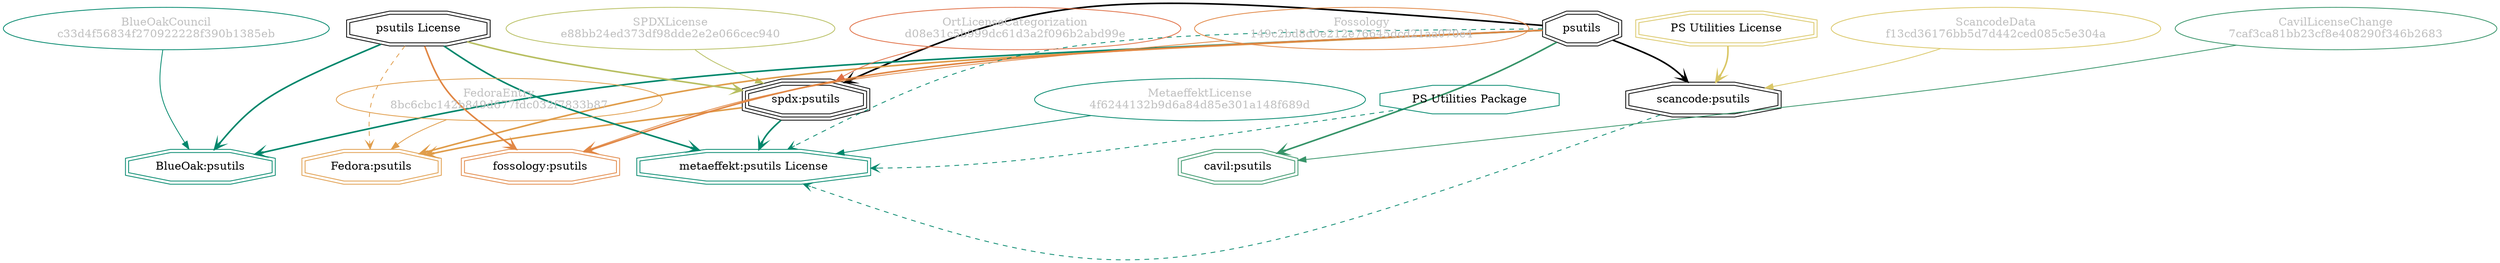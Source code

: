 strict digraph {
    node [shape=box];
    graph [splines=curved];
    4735 [label="SPDXLicense\ne88bb24ed373df98dde2e2e066cec940"
         ,fontcolor=gray
         ,color="#b8bf62"
         ,fillcolor="beige;1"
         ,shape=ellipse];
    4736 [label="spdx:psutils"
         ,shape=tripleoctagon];
    4737 [label=psutils
         ,shape=doubleoctagon];
    4738 [label="psutils License"
         ,shape=doubleoctagon];
    8597 [label="FedoraEntry\n8bc6cbc142b849d677fdc032f7833b87"
         ,fontcolor=gray
         ,color="#e09d4b"
         ,fillcolor="beige;1"
         ,shape=ellipse];
    8598 [label="Fedora:psutils"
         ,color="#e09d4b"
         ,shape=doubleoctagon];
    9175 [label="BlueOakCouncil\nc33d4f56834f270922228f390b1385eb"
         ,fontcolor=gray
         ,color="#00876c"
         ,fillcolor="beige;1"
         ,shape=ellipse];
    9176 [label="BlueOak:psutils"
         ,color="#00876c"
         ,shape=doubleoctagon];
    22488 [label="ScancodeData\nf13cd36176bb5d7d442ced085c5e304a"
          ,fontcolor=gray
          ,color="#dac767"
          ,fillcolor="beige;1"
          ,shape=ellipse];
    22489 [label="scancode:psutils"
          ,shape=doubleoctagon];
    22490 [label="PS Utilities License"
          ,color="#dac767"
          ,shape=doubleoctagon];
    28060 [label="Fossology\n149c2bd8d0e212e76645dcd21aa070e4"
          ,fontcolor=gray
          ,color="#e18745"
          ,fillcolor="beige;1"
          ,shape=ellipse];
    28061 [label="fossology:psutils"
          ,color="#e18745"
          ,shape=doubleoctagon];
    35310 [label="OrtLicenseCategorization\nd08e31c5b999dc61d3a2f096b2abd99e"
          ,fontcolor=gray
          ,color="#e06f45"
          ,fillcolor="beige;1"
          ,shape=ellipse];
    37416 [label="CavilLicenseChange\n7caf3ca81bb23cf8e408290f346b2683"
          ,fontcolor=gray
          ,color="#379469"
          ,fillcolor="beige;1"
          ,shape=ellipse];
    37417 [label="cavil:psutils"
          ,color="#379469"
          ,shape=doubleoctagon];
    47035 [label="MetaeffektLicense\n4f6244132b9d6a84d85e301a148f689d"
          ,fontcolor=gray
          ,color="#00876c"
          ,fillcolor="beige;1"
          ,shape=ellipse];
    47036 [label="metaeffekt:psutils License"
          ,color="#00876c"
          ,shape=doubleoctagon];
    47037 [label="PS Utilities Package"
          ,color="#00876c"
          ,shape=octagon];
    4735 -> 4736 [weight=0.5
                 ,color="#b8bf62"];
    4736 -> 8598 [style=bold
                 ,arrowhead=vee
                 ,weight=0.7
                 ,color="#e09d4b"];
    4736 -> 47036 [style=bold
                  ,arrowhead=vee
                  ,weight=0.7
                  ,color="#00876c"];
    4737 -> 4736 [style=bold
                 ,arrowhead=vee
                 ,weight=0.7];
    4737 -> 8598 [style=bold
                 ,arrowhead=vee
                 ,weight=0.7
                 ,color="#e09d4b"];
    4737 -> 8598 [style=bold
                 ,arrowhead=vee
                 ,weight=0.7
                 ,color="#e09d4b"];
    4737 -> 9176 [style=bold
                 ,arrowhead=vee
                 ,weight=0.7
                 ,color="#00876c"];
    4737 -> 22489 [style=bold
                  ,arrowhead=vee
                  ,weight=0.7];
    4737 -> 28061 [style=bold
                  ,arrowhead=vee
                  ,weight=0.7
                  ,color="#e18745"];
    4737 -> 37417 [style=bold
                  ,arrowhead=vee
                  ,weight=0.7
                  ,color="#379469"];
    4737 -> 37417 [style=bold
                  ,arrowhead=vee
                  ,weight=0.7
                  ,color="#379469"];
    4737 -> 47036 [style=dashed
                  ,arrowhead=vee
                  ,weight=0.5
                  ,color="#00876c"];
    4738 -> 4736 [style=bold
                 ,arrowhead=vee
                 ,weight=0.7
                 ,color="#b8bf62"];
    4738 -> 8598 [style=dashed
                 ,arrowhead=vee
                 ,weight=0.5
                 ,color="#e09d4b"];
    4738 -> 9176 [style=bold
                 ,arrowhead=vee
                 ,weight=0.7
                 ,color="#00876c"];
    4738 -> 28061 [style=bold
                  ,arrowhead=vee
                  ,weight=0.7
                  ,color="#e18745"];
    4738 -> 47036 [style=bold
                  ,arrowhead=vee
                  ,weight=0.7
                  ,color="#00876c"];
    4738 -> 47036 [style=bold
                  ,arrowhead=vee
                  ,weight=0.7
                  ,color="#00876c"];
    8597 -> 8598 [weight=0.5
                 ,color="#e09d4b"];
    9175 -> 9176 [weight=0.5
                 ,color="#00876c"];
    22488 -> 22489 [weight=0.5
                   ,color="#dac767"];
    22489 -> 47036 [style=dashed
                   ,arrowhead=vee
                   ,weight=0.5
                   ,color="#00876c"];
    22490 -> 22489 [style=bold
                   ,arrowhead=vee
                   ,weight=0.7
                   ,color="#dac767"];
    28060 -> 28061 [weight=0.5
                   ,color="#e18745"];
    35310 -> 4736 [weight=0.5
                  ,color="#e06f45"];
    37416 -> 37417 [weight=0.5
                   ,color="#379469"];
    47035 -> 47036 [weight=0.5
                   ,color="#00876c"];
    47037 -> 47036 [style=dashed
                   ,arrowhead=vee
                   ,weight=0.5
                   ,color="#00876c"];
}
